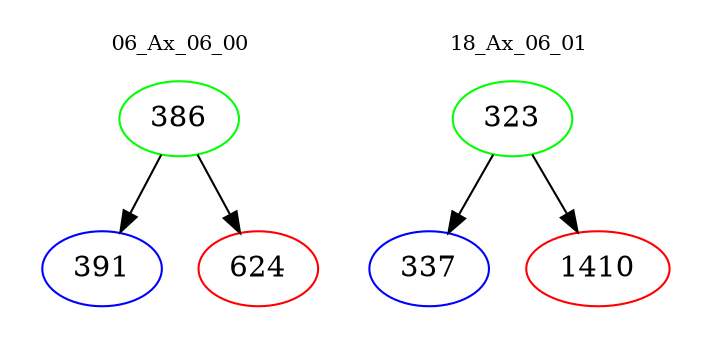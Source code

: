 digraph{
subgraph cluster_0 {
color = white
label = "06_Ax_06_00";
fontsize=10;
T0_386 [label="386", color="green"]
T0_386 -> T0_391 [color="black"]
T0_391 [label="391", color="blue"]
T0_386 -> T0_624 [color="black"]
T0_624 [label="624", color="red"]
}
subgraph cluster_1 {
color = white
label = "18_Ax_06_01";
fontsize=10;
T1_323 [label="323", color="green"]
T1_323 -> T1_337 [color="black"]
T1_337 [label="337", color="blue"]
T1_323 -> T1_1410 [color="black"]
T1_1410 [label="1410", color="red"]
}
}
